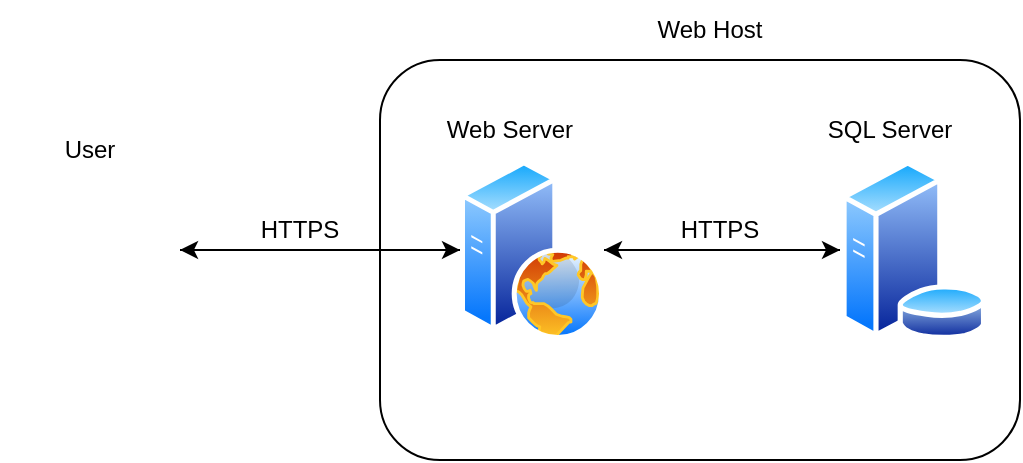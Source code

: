 <mxfile version="15.4.1" type="device"><diagram id="FAwAN2tc-I46X2bpHM-U" name="Page-1"><mxGraphModel dx="946" dy="587" grid="1" gridSize="10" guides="1" tooltips="1" connect="1" arrows="1" fold="1" page="1" pageScale="1" pageWidth="850" pageHeight="1100" math="0" shadow="0"><root><mxCell id="0"/><mxCell id="1" parent="0"/><mxCell id="F1GEgsSBPLB23_0pb9md-13" style="edgeStyle=orthogonalEdgeStyle;rounded=0;orthogonalLoop=1;jettySize=auto;html=1;exitX=1;exitY=0.5;exitDx=0;exitDy=0;entryX=0;entryY=0.5;entryDx=0;entryDy=0;" edge="1" parent="1" source="F1GEgsSBPLB23_0pb9md-1" target="F1GEgsSBPLB23_0pb9md-3"><mxGeometry relative="1" as="geometry"><mxPoint x="290" y="190" as="targetPoint"/></mxGeometry></mxCell><mxCell id="F1GEgsSBPLB23_0pb9md-1" value="" style="shape=image;html=1;verticalAlign=top;verticalLabelPosition=bottom;labelBackgroundColor=#ffffff;imageAspect=0;aspect=fixed;image=https://cdn0.iconfinder.com/data/icons/users-android-l-lollipop-icon-pack/24/user-128.png" vertex="1" parent="1"><mxGeometry x="100" y="120" width="90" height="90" as="geometry"/></mxCell><mxCell id="F1GEgsSBPLB23_0pb9md-11" style="edgeStyle=orthogonalEdgeStyle;rounded=0;orthogonalLoop=1;jettySize=auto;html=1;exitX=1;exitY=0.5;exitDx=0;exitDy=0;entryX=0;entryY=0.5;entryDx=0;entryDy=0;" edge="1" parent="1" source="F1GEgsSBPLB23_0pb9md-3" target="F1GEgsSBPLB23_0pb9md-4"><mxGeometry relative="1" as="geometry"><mxPoint x="530" y="170" as="targetPoint"/></mxGeometry></mxCell><mxCell id="F1GEgsSBPLB23_0pb9md-12" style="edgeStyle=orthogonalEdgeStyle;rounded=0;orthogonalLoop=1;jettySize=auto;html=1;exitX=0;exitY=0.5;exitDx=0;exitDy=0;entryX=1;entryY=0.5;entryDx=0;entryDy=0;" edge="1" parent="1" source="F1GEgsSBPLB23_0pb9md-3" target="F1GEgsSBPLB23_0pb9md-1"><mxGeometry relative="1" as="geometry"/></mxCell><mxCell id="F1GEgsSBPLB23_0pb9md-3" value="" style="aspect=fixed;perimeter=ellipsePerimeter;html=1;align=center;shadow=0;dashed=0;spacingTop=3;image;image=img/lib/active_directory/web_server.svg;" vertex="1" parent="1"><mxGeometry x="330" y="120" width="72" height="90" as="geometry"/></mxCell><mxCell id="F1GEgsSBPLB23_0pb9md-10" style="edgeStyle=orthogonalEdgeStyle;rounded=0;orthogonalLoop=1;jettySize=auto;html=1;exitX=0;exitY=0.5;exitDx=0;exitDy=0;entryX=1;entryY=0.5;entryDx=0;entryDy=0;" edge="1" parent="1" source="F1GEgsSBPLB23_0pb9md-4" target="F1GEgsSBPLB23_0pb9md-3"><mxGeometry relative="1" as="geometry"/></mxCell><mxCell id="F1GEgsSBPLB23_0pb9md-4" value="" style="aspect=fixed;perimeter=ellipsePerimeter;html=1;align=center;shadow=0;dashed=0;spacingTop=3;image;image=img/lib/active_directory/database_server.svg;" vertex="1" parent="1"><mxGeometry x="520" y="120" width="73.8" height="90" as="geometry"/></mxCell><mxCell id="F1GEgsSBPLB23_0pb9md-14" value="" style="rounded=1;whiteSpace=wrap;html=1;fillColor=none;" vertex="1" parent="1"><mxGeometry x="290" y="70" width="320" height="200" as="geometry"/></mxCell><mxCell id="F1GEgsSBPLB23_0pb9md-15" value="User" style="text;html=1;strokeColor=none;fillColor=none;align=center;verticalAlign=middle;whiteSpace=wrap;rounded=0;" vertex="1" parent="1"><mxGeometry x="115" y="100" width="60" height="30" as="geometry"/></mxCell><mxCell id="F1GEgsSBPLB23_0pb9md-16" value="Web Host" style="text;html=1;strokeColor=none;fillColor=none;align=center;verticalAlign=middle;whiteSpace=wrap;rounded=0;" vertex="1" parent="1"><mxGeometry x="425" y="40" width="60" height="30" as="geometry"/></mxCell><mxCell id="F1GEgsSBPLB23_0pb9md-17" value="Web Server" style="text;html=1;strokeColor=none;fillColor=none;align=center;verticalAlign=middle;whiteSpace=wrap;rounded=0;" vertex="1" parent="1"><mxGeometry x="320" y="90" width="70" height="30" as="geometry"/></mxCell><mxCell id="F1GEgsSBPLB23_0pb9md-18" value="SQL Server" style="text;html=1;strokeColor=none;fillColor=none;align=center;verticalAlign=middle;whiteSpace=wrap;rounded=0;" vertex="1" parent="1"><mxGeometry x="510" y="90" width="70" height="30" as="geometry"/></mxCell><mxCell id="F1GEgsSBPLB23_0pb9md-19" value="HTTPS" style="text;html=1;strokeColor=none;fillColor=none;align=center;verticalAlign=middle;whiteSpace=wrap;rounded=0;" vertex="1" parent="1"><mxGeometry x="220" y="140" width="60" height="30" as="geometry"/></mxCell><mxCell id="F1GEgsSBPLB23_0pb9md-20" value="HTTPS" style="text;html=1;strokeColor=none;fillColor=none;align=center;verticalAlign=middle;whiteSpace=wrap;rounded=0;" vertex="1" parent="1"><mxGeometry x="430" y="140" width="60" height="30" as="geometry"/></mxCell></root></mxGraphModel></diagram></mxfile>